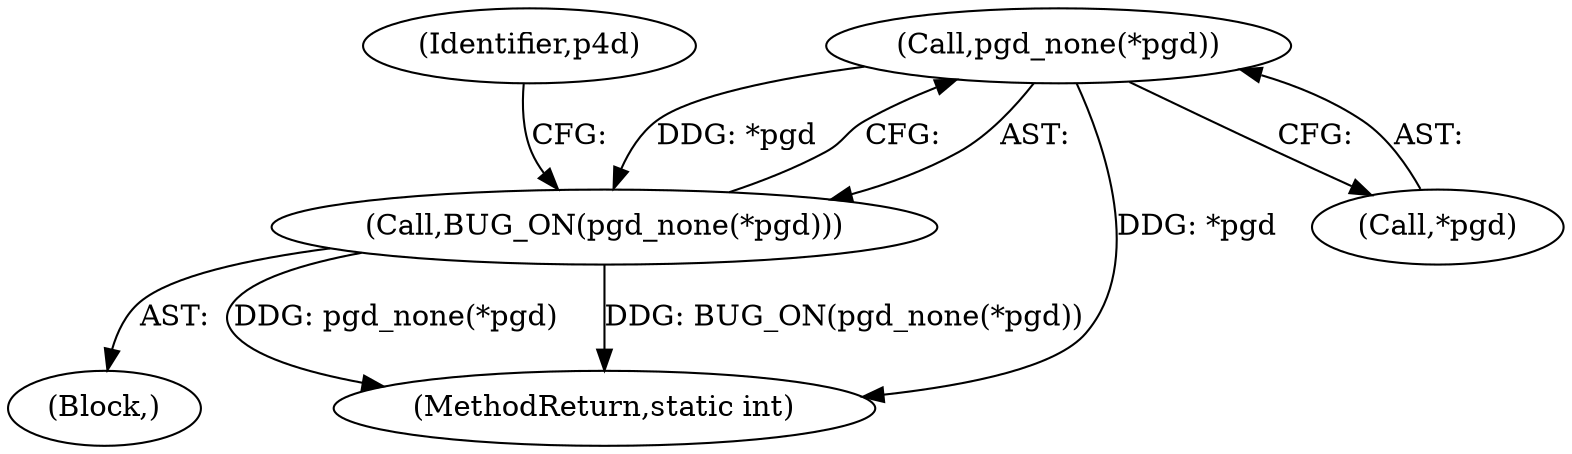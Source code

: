 digraph "0_linux_6b3a707736301c2128ca85ce85fb13f60b5e350a_6@pointer" {
"1000141" [label="(Call,pgd_none(*pgd))"];
"1000140" [label="(Call,BUG_ON(pgd_none(*pgd)))"];
"1000141" [label="(Call,pgd_none(*pgd))"];
"1000140" [label="(Call,BUG_ON(pgd_none(*pgd)))"];
"1000145" [label="(Identifier,p4d)"];
"1000142" [label="(Call,*pgd)"];
"1000246" [label="(MethodReturn,static int)"];
"1000108" [label="(Block,)"];
"1000141" -> "1000140"  [label="AST: "];
"1000141" -> "1000142"  [label="CFG: "];
"1000142" -> "1000141"  [label="AST: "];
"1000140" -> "1000141"  [label="CFG: "];
"1000141" -> "1000246"  [label="DDG: *pgd"];
"1000141" -> "1000140"  [label="DDG: *pgd"];
"1000140" -> "1000108"  [label="AST: "];
"1000145" -> "1000140"  [label="CFG: "];
"1000140" -> "1000246"  [label="DDG: pgd_none(*pgd)"];
"1000140" -> "1000246"  [label="DDG: BUG_ON(pgd_none(*pgd))"];
}
